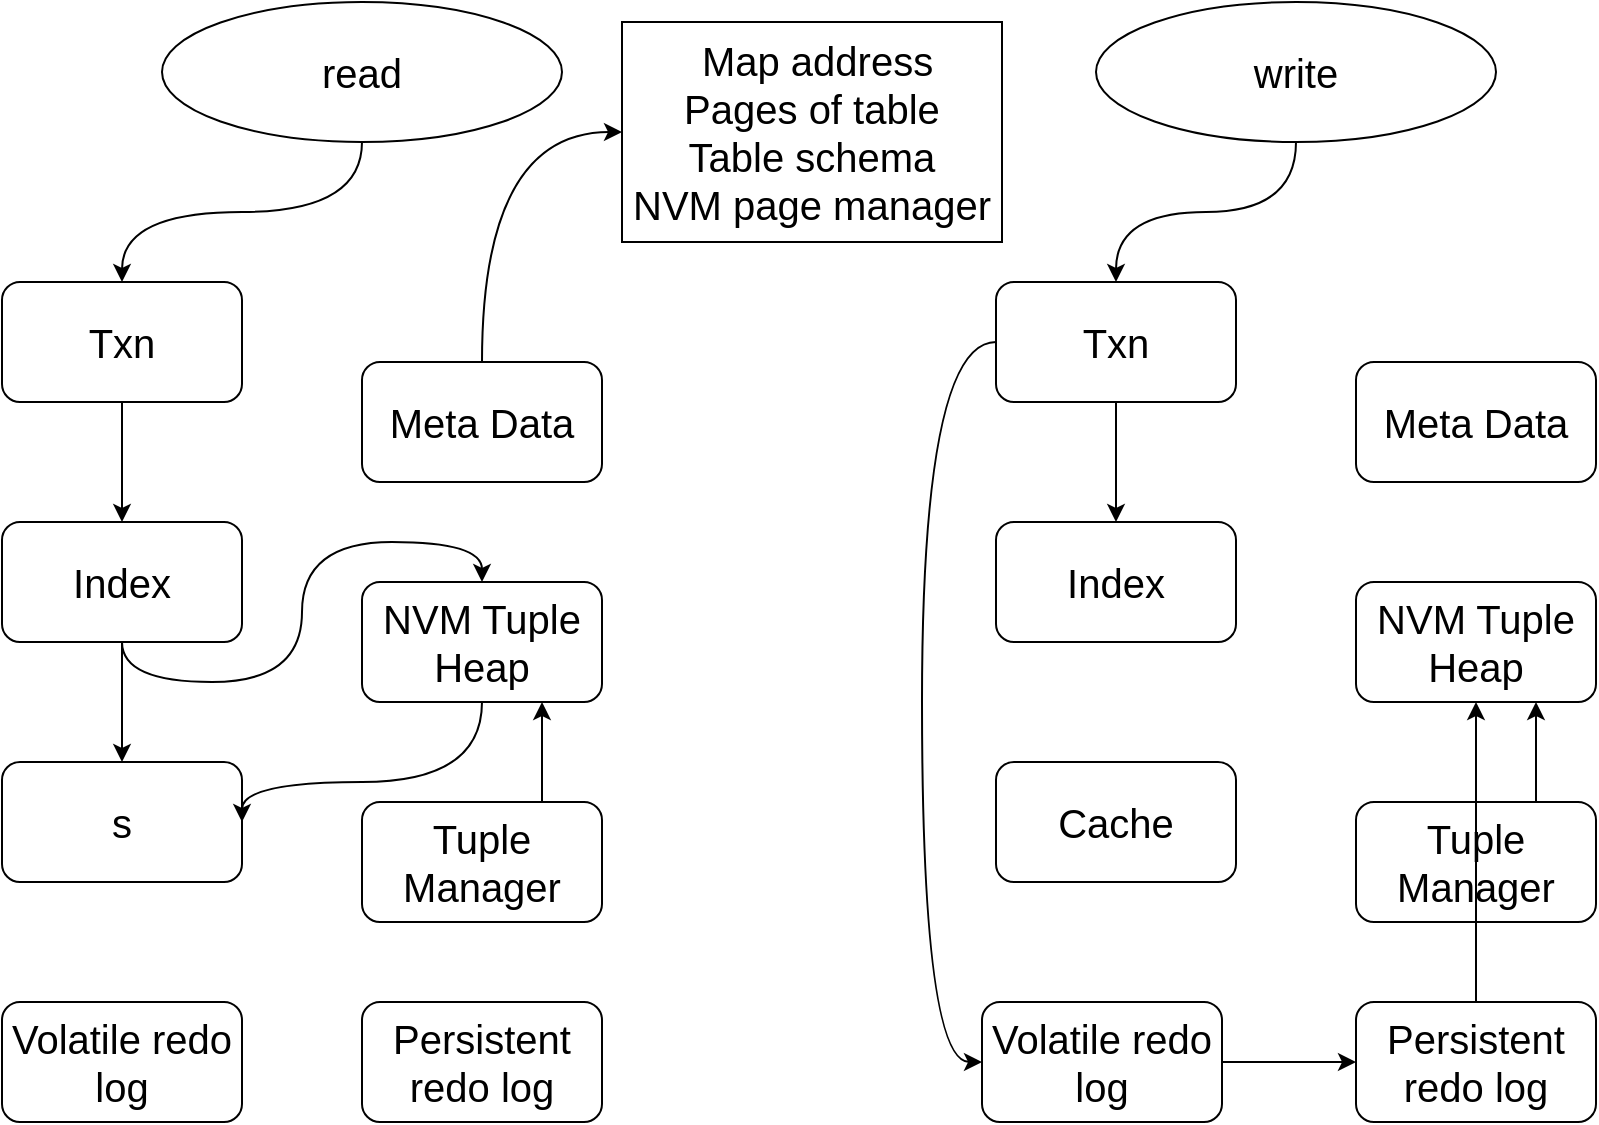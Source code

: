 <mxfile version="15.2.7" type="github">
  <diagram id="gbemhICK7RKWESc6Yvt0" name="Page-1">
    <mxGraphModel dx="946" dy="617" grid="1" gridSize="10" guides="1" tooltips="1" connect="1" arrows="1" fold="1" page="1" pageScale="1" pageWidth="827" pageHeight="1169" math="0" shadow="0">
      <root>
        <mxCell id="0" />
        <mxCell id="1" parent="0" />
        <mxCell id="EtwFDLTVwgX0dgTHdsAJ-21" style="edgeStyle=orthogonalEdgeStyle;rounded=0;orthogonalLoop=1;jettySize=auto;html=1;exitX=0.5;exitY=1;exitDx=0;exitDy=0;entryX=0.5;entryY=0;entryDx=0;entryDy=0;curved=1;fontSize=20;" parent="1" source="EtwFDLTVwgX0dgTHdsAJ-1" target="EtwFDLTVwgX0dgTHdsAJ-4" edge="1">
          <mxGeometry relative="1" as="geometry" />
        </mxCell>
        <mxCell id="EtwFDLTVwgX0dgTHdsAJ-1" value="read" style="ellipse;whiteSpace=wrap;html=1;fontSize=20;" parent="1" vertex="1">
          <mxGeometry x="110" y="90" width="200" height="70" as="geometry" />
        </mxCell>
        <mxCell id="EtwFDLTVwgX0dgTHdsAJ-29" style="edgeStyle=orthogonalEdgeStyle;curved=1;rounded=0;orthogonalLoop=1;jettySize=auto;html=1;exitX=0.5;exitY=1;exitDx=0;exitDy=0;fontSize=20;" parent="1" source="EtwFDLTVwgX0dgTHdsAJ-4" target="EtwFDLTVwgX0dgTHdsAJ-5" edge="1">
          <mxGeometry relative="1" as="geometry" />
        </mxCell>
        <mxCell id="EtwFDLTVwgX0dgTHdsAJ-4" value="Txn" style="rounded=1;whiteSpace=wrap;html=1;fontSize=20;" parent="1" vertex="1">
          <mxGeometry x="30" y="230" width="120" height="60" as="geometry" />
        </mxCell>
        <mxCell id="EtwFDLTVwgX0dgTHdsAJ-24" style="edgeStyle=orthogonalEdgeStyle;curved=1;rounded=0;orthogonalLoop=1;jettySize=auto;html=1;exitX=0.5;exitY=1;exitDx=0;exitDy=0;entryX=0.5;entryY=0;entryDx=0;entryDy=0;fontSize=20;" parent="1" source="EtwFDLTVwgX0dgTHdsAJ-5" target="EtwFDLTVwgX0dgTHdsAJ-6" edge="1">
          <mxGeometry relative="1" as="geometry" />
        </mxCell>
        <mxCell id="EtwFDLTVwgX0dgTHdsAJ-25" style="edgeStyle=orthogonalEdgeStyle;curved=1;rounded=0;orthogonalLoop=1;jettySize=auto;html=1;exitX=0.5;exitY=1;exitDx=0;exitDy=0;entryX=0.5;entryY=0;entryDx=0;entryDy=0;fontSize=20;" parent="1" source="EtwFDLTVwgX0dgTHdsAJ-5" target="EtwFDLTVwgX0dgTHdsAJ-9" edge="1">
          <mxGeometry relative="1" as="geometry" />
        </mxCell>
        <mxCell id="EtwFDLTVwgX0dgTHdsAJ-5" value="Index" style="rounded=1;whiteSpace=wrap;html=1;fontSize=20;" parent="1" vertex="1">
          <mxGeometry x="30" y="350" width="120" height="60" as="geometry" />
        </mxCell>
        <mxCell id="EtwFDLTVwgX0dgTHdsAJ-6" value="s" style="rounded=1;whiteSpace=wrap;html=1;fontSize=20;" parent="1" vertex="1">
          <mxGeometry x="30" y="470" width="120" height="60" as="geometry" />
        </mxCell>
        <mxCell id="EtwFDLTVwgX0dgTHdsAJ-7" value="Volatile redo log" style="rounded=1;whiteSpace=wrap;html=1;fontSize=20;" parent="1" vertex="1">
          <mxGeometry x="30" y="590" width="120" height="60" as="geometry" />
        </mxCell>
        <mxCell id="EtwFDLTVwgX0dgTHdsAJ-36" style="edgeStyle=orthogonalEdgeStyle;curved=1;rounded=0;orthogonalLoop=1;jettySize=auto;html=1;exitX=0.5;exitY=0;exitDx=0;exitDy=0;entryX=0;entryY=0.5;entryDx=0;entryDy=0;fontSize=20;" parent="1" source="EtwFDLTVwgX0dgTHdsAJ-8" target="EtwFDLTVwgX0dgTHdsAJ-34" edge="1">
          <mxGeometry relative="1" as="geometry" />
        </mxCell>
        <mxCell id="EtwFDLTVwgX0dgTHdsAJ-8" value="Meta Data" style="rounded=1;whiteSpace=wrap;html=1;fontSize=20;" parent="1" vertex="1">
          <mxGeometry x="210" y="270" width="120" height="60" as="geometry" />
        </mxCell>
        <mxCell id="EtwFDLTVwgX0dgTHdsAJ-9" value="NVM Tuple Heap" style="rounded=1;whiteSpace=wrap;html=1;fontSize=20;" parent="1" vertex="1">
          <mxGeometry x="210" y="380" width="120" height="60" as="geometry" />
        </mxCell>
        <mxCell id="EtwFDLTVwgX0dgTHdsAJ-26" style="edgeStyle=orthogonalEdgeStyle;curved=1;rounded=0;orthogonalLoop=1;jettySize=auto;html=1;exitX=0.5;exitY=1;exitDx=0;exitDy=0;entryX=1;entryY=0.5;entryDx=0;entryDy=0;fontSize=20;" parent="1" source="EtwFDLTVwgX0dgTHdsAJ-9" target="EtwFDLTVwgX0dgTHdsAJ-6" edge="1">
          <mxGeometry relative="1" as="geometry">
            <Array as="points">
              <mxPoint x="270" y="480" />
              <mxPoint x="150" y="480" />
            </Array>
          </mxGeometry>
        </mxCell>
        <mxCell id="de4A1w0ONzurPQHquJAN-4" style="edgeStyle=orthogonalEdgeStyle;rounded=0;orthogonalLoop=1;jettySize=auto;html=1;exitX=0.75;exitY=0;exitDx=0;exitDy=0;entryX=0.75;entryY=1;entryDx=0;entryDy=0;" parent="1" source="EtwFDLTVwgX0dgTHdsAJ-10" target="EtwFDLTVwgX0dgTHdsAJ-9" edge="1">
          <mxGeometry relative="1" as="geometry" />
        </mxCell>
        <mxCell id="EtwFDLTVwgX0dgTHdsAJ-10" value="Tuple Manager" style="rounded=1;whiteSpace=wrap;html=1;fontSize=20;" parent="1" vertex="1">
          <mxGeometry x="210" y="490" width="120" height="60" as="geometry" />
        </mxCell>
        <mxCell id="EtwFDLTVwgX0dgTHdsAJ-27" style="edgeStyle=orthogonalEdgeStyle;curved=1;rounded=0;orthogonalLoop=1;jettySize=auto;html=1;exitX=0.5;exitY=1;exitDx=0;exitDy=0;entryX=0.5;entryY=0;entryDx=0;entryDy=0;fontSize=20;" parent="1" source="EtwFDLTVwgX0dgTHdsAJ-12" target="EtwFDLTVwgX0dgTHdsAJ-13" edge="1">
          <mxGeometry relative="1" as="geometry" />
        </mxCell>
        <mxCell id="EtwFDLTVwgX0dgTHdsAJ-12" value="write" style="ellipse;whiteSpace=wrap;html=1;fontSize=20;" parent="1" vertex="1">
          <mxGeometry x="577" y="90" width="200" height="70" as="geometry" />
        </mxCell>
        <mxCell id="oxSXc0uir3fitEyzG0Ok-8" style="edgeStyle=orthogonalEdgeStyle;curved=1;rounded=0;orthogonalLoop=1;jettySize=auto;html=1;exitX=0;exitY=0.5;exitDx=0;exitDy=0;entryX=0;entryY=0.5;entryDx=0;entryDy=0;" parent="1" source="EtwFDLTVwgX0dgTHdsAJ-13" target="oxSXc0uir3fitEyzG0Ok-2" edge="1">
          <mxGeometry relative="1" as="geometry">
            <Array as="points">
              <mxPoint x="490" y="260" />
              <mxPoint x="490" y="620" />
            </Array>
          </mxGeometry>
        </mxCell>
        <mxCell id="-gIyLjJdzawLLWane1qs-1" style="edgeStyle=orthogonalEdgeStyle;rounded=0;orthogonalLoop=1;jettySize=auto;html=1;exitX=0.5;exitY=1;exitDx=0;exitDy=0;" edge="1" parent="1" source="EtwFDLTVwgX0dgTHdsAJ-13" target="EtwFDLTVwgX0dgTHdsAJ-14">
          <mxGeometry relative="1" as="geometry" />
        </mxCell>
        <mxCell id="EtwFDLTVwgX0dgTHdsAJ-13" value="Txn" style="rounded=1;whiteSpace=wrap;html=1;fontSize=20;" parent="1" vertex="1">
          <mxGeometry x="527" y="230" width="120" height="60" as="geometry" />
        </mxCell>
        <mxCell id="EtwFDLTVwgX0dgTHdsAJ-14" value="Index" style="rounded=1;whiteSpace=wrap;html=1;fontSize=20;" parent="1" vertex="1">
          <mxGeometry x="527" y="350" width="120" height="60" as="geometry" />
        </mxCell>
        <mxCell id="EtwFDLTVwgX0dgTHdsAJ-15" value="Cache" style="rounded=1;whiteSpace=wrap;html=1;fontSize=20;" parent="1" vertex="1">
          <mxGeometry x="527" y="470" width="120" height="60" as="geometry" />
        </mxCell>
        <mxCell id="EtwFDLTVwgX0dgTHdsAJ-17" value="Meta Data" style="rounded=1;whiteSpace=wrap;html=1;fontSize=20;" parent="1" vertex="1">
          <mxGeometry x="707" y="270" width="120" height="60" as="geometry" />
        </mxCell>
        <mxCell id="EtwFDLTVwgX0dgTHdsAJ-18" value="NVM Tuple Heap" style="rounded=1;whiteSpace=wrap;html=1;fontSize=20;" parent="1" vertex="1">
          <mxGeometry x="707" y="380" width="120" height="60" as="geometry" />
        </mxCell>
        <mxCell id="de4A1w0ONzurPQHquJAN-5" style="edgeStyle=orthogonalEdgeStyle;rounded=0;orthogonalLoop=1;jettySize=auto;html=1;exitX=0.75;exitY=0;exitDx=0;exitDy=0;entryX=0.75;entryY=1;entryDx=0;entryDy=0;" parent="1" source="EtwFDLTVwgX0dgTHdsAJ-19" target="EtwFDLTVwgX0dgTHdsAJ-18" edge="1">
          <mxGeometry relative="1" as="geometry" />
        </mxCell>
        <mxCell id="EtwFDLTVwgX0dgTHdsAJ-19" value="Tuple Manager" style="rounded=1;whiteSpace=wrap;html=1;fontSize=20;" parent="1" vertex="1">
          <mxGeometry x="707" y="490" width="120" height="60" as="geometry" />
        </mxCell>
        <mxCell id="EtwFDLTVwgX0dgTHdsAJ-34" value="&amp;nbsp;Map address &lt;br&gt;Pages of table&lt;br&gt;Table schema&lt;br&gt;NVM page manager" style="rounded=0;whiteSpace=wrap;html=1;shadow=0;labelBackgroundColor=none;fontSize=20;fillColor=none;" parent="1" vertex="1">
          <mxGeometry x="340" y="100" width="190" height="110" as="geometry" />
        </mxCell>
        <mxCell id="oxSXc0uir3fitEyzG0Ok-1" value="Persistent redo log" style="rounded=1;whiteSpace=wrap;html=1;fontSize=20;" parent="1" vertex="1">
          <mxGeometry x="210" y="590" width="120" height="60" as="geometry" />
        </mxCell>
        <mxCell id="oxSXc0uir3fitEyzG0Ok-6" style="edgeStyle=orthogonalEdgeStyle;curved=1;rounded=0;orthogonalLoop=1;jettySize=auto;html=1;exitX=1;exitY=0.5;exitDx=0;exitDy=0;entryX=0;entryY=0.5;entryDx=0;entryDy=0;" parent="1" source="oxSXc0uir3fitEyzG0Ok-2" target="oxSXc0uir3fitEyzG0Ok-3" edge="1">
          <mxGeometry relative="1" as="geometry" />
        </mxCell>
        <mxCell id="oxSXc0uir3fitEyzG0Ok-2" value="Volatile redo log" style="rounded=1;whiteSpace=wrap;html=1;fontSize=20;" parent="1" vertex="1">
          <mxGeometry x="520" y="590" width="120" height="60" as="geometry" />
        </mxCell>
        <mxCell id="oxSXc0uir3fitEyzG0Ok-7" style="edgeStyle=orthogonalEdgeStyle;curved=1;rounded=0;orthogonalLoop=1;jettySize=auto;html=1;exitX=0.5;exitY=0;exitDx=0;exitDy=0;entryX=0.5;entryY=1;entryDx=0;entryDy=0;" parent="1" source="oxSXc0uir3fitEyzG0Ok-3" target="EtwFDLTVwgX0dgTHdsAJ-18" edge="1">
          <mxGeometry relative="1" as="geometry" />
        </mxCell>
        <mxCell id="oxSXc0uir3fitEyzG0Ok-3" value="Persistent redo log" style="rounded=1;whiteSpace=wrap;html=1;fontSize=20;" parent="1" vertex="1">
          <mxGeometry x="707" y="590" width="120" height="60" as="geometry" />
        </mxCell>
      </root>
    </mxGraphModel>
  </diagram>
</mxfile>

